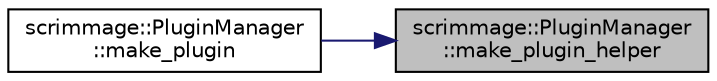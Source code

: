 digraph "scrimmage::PluginManager::make_plugin_helper"
{
 // LATEX_PDF_SIZE
  edge [fontname="Helvetica",fontsize="10",labelfontname="Helvetica",labelfontsize="10"];
  node [fontname="Helvetica",fontsize="10",shape=record];
  rankdir="RL";
  Node1 [label="scrimmage::PluginManager\l::make_plugin_helper",height=0.2,width=0.4,color="black", fillcolor="grey75", style="filled", fontcolor="black",tooltip=" "];
  Node1 -> Node2 [dir="back",color="midnightblue",fontsize="10",style="solid",fontname="Helvetica"];
  Node2 [label="scrimmage::PluginManager\l::make_plugin",height=0.2,width=0.4,color="black", fillcolor="white", style="filled",URL="$classscrimmage_1_1PluginManager.html#af1a2941fcb402b94129d55da0c3dd39d",tooltip=" "];
}
